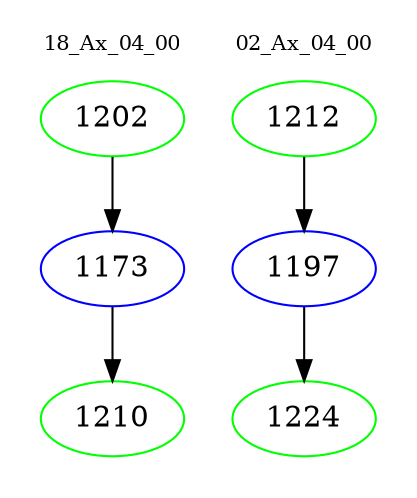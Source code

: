 digraph{
subgraph cluster_0 {
color = white
label = "18_Ax_04_00";
fontsize=10;
T0_1202 [label="1202", color="green"]
T0_1202 -> T0_1173 [color="black"]
T0_1173 [label="1173", color="blue"]
T0_1173 -> T0_1210 [color="black"]
T0_1210 [label="1210", color="green"]
}
subgraph cluster_1 {
color = white
label = "02_Ax_04_00";
fontsize=10;
T1_1212 [label="1212", color="green"]
T1_1212 -> T1_1197 [color="black"]
T1_1197 [label="1197", color="blue"]
T1_1197 -> T1_1224 [color="black"]
T1_1224 [label="1224", color="green"]
}
}

